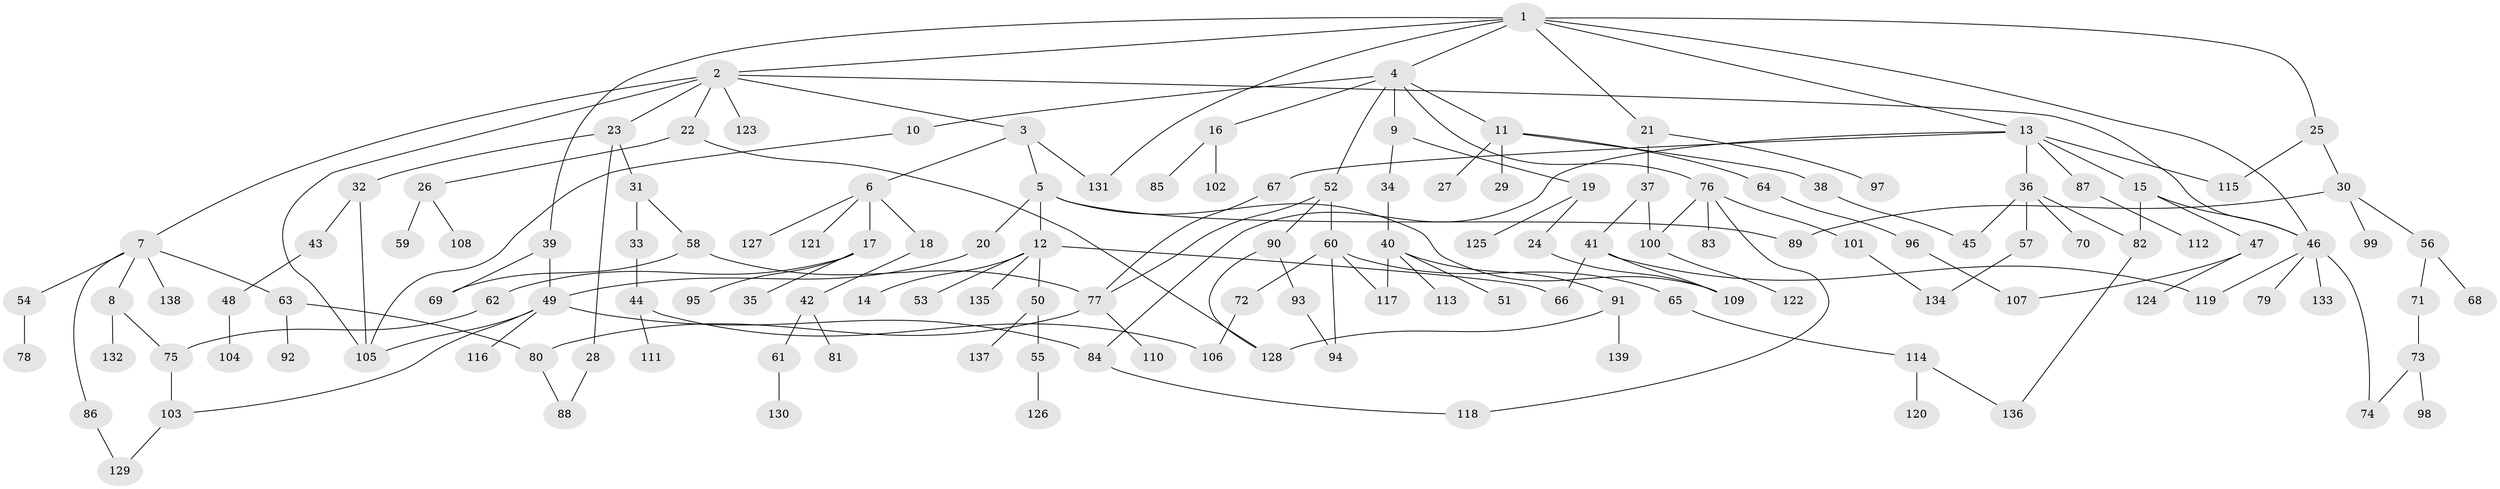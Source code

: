// coarse degree distribution, {8: 0.020618556701030927, 10: 0.020618556701030927, 7: 0.010309278350515464, 5: 0.041237113402061855, 6: 0.041237113402061855, 3: 0.1958762886597938, 2: 0.30927835051546393, 9: 0.010309278350515464, 1: 0.29896907216494845, 4: 0.05154639175257732}
// Generated by graph-tools (version 1.1) at 2025/17/03/04/25 18:17:07]
// undirected, 139 vertices, 173 edges
graph export_dot {
graph [start="1"]
  node [color=gray90,style=filled];
  1;
  2;
  3;
  4;
  5;
  6;
  7;
  8;
  9;
  10;
  11;
  12;
  13;
  14;
  15;
  16;
  17;
  18;
  19;
  20;
  21;
  22;
  23;
  24;
  25;
  26;
  27;
  28;
  29;
  30;
  31;
  32;
  33;
  34;
  35;
  36;
  37;
  38;
  39;
  40;
  41;
  42;
  43;
  44;
  45;
  46;
  47;
  48;
  49;
  50;
  51;
  52;
  53;
  54;
  55;
  56;
  57;
  58;
  59;
  60;
  61;
  62;
  63;
  64;
  65;
  66;
  67;
  68;
  69;
  70;
  71;
  72;
  73;
  74;
  75;
  76;
  77;
  78;
  79;
  80;
  81;
  82;
  83;
  84;
  85;
  86;
  87;
  88;
  89;
  90;
  91;
  92;
  93;
  94;
  95;
  96;
  97;
  98;
  99;
  100;
  101;
  102;
  103;
  104;
  105;
  106;
  107;
  108;
  109;
  110;
  111;
  112;
  113;
  114;
  115;
  116;
  117;
  118;
  119;
  120;
  121;
  122;
  123;
  124;
  125;
  126;
  127;
  128;
  129;
  130;
  131;
  132;
  133;
  134;
  135;
  136;
  137;
  138;
  139;
  1 -- 2;
  1 -- 4;
  1 -- 13;
  1 -- 21;
  1 -- 25;
  1 -- 39;
  1 -- 46;
  1 -- 131;
  2 -- 3;
  2 -- 7;
  2 -- 22;
  2 -- 23;
  2 -- 105;
  2 -- 123;
  2 -- 46;
  3 -- 5;
  3 -- 6;
  3 -- 131;
  4 -- 9;
  4 -- 10;
  4 -- 11;
  4 -- 16;
  4 -- 52;
  4 -- 76;
  5 -- 12;
  5 -- 20;
  5 -- 89;
  5 -- 109;
  6 -- 17;
  6 -- 18;
  6 -- 121;
  6 -- 127;
  7 -- 8;
  7 -- 54;
  7 -- 63;
  7 -- 86;
  7 -- 138;
  8 -- 132;
  8 -- 75;
  9 -- 19;
  9 -- 34;
  10 -- 105;
  11 -- 27;
  11 -- 29;
  11 -- 38;
  11 -- 64;
  12 -- 14;
  12 -- 50;
  12 -- 53;
  12 -- 135;
  12 -- 66;
  13 -- 15;
  13 -- 36;
  13 -- 67;
  13 -- 87;
  13 -- 115;
  13 -- 84;
  15 -- 47;
  15 -- 82;
  15 -- 46;
  16 -- 85;
  16 -- 102;
  17 -- 35;
  17 -- 62;
  17 -- 95;
  18 -- 42;
  19 -- 24;
  19 -- 125;
  20 -- 49;
  21 -- 37;
  21 -- 97;
  22 -- 26;
  22 -- 128;
  23 -- 28;
  23 -- 31;
  23 -- 32;
  24 -- 109;
  25 -- 30;
  25 -- 115;
  26 -- 59;
  26 -- 108;
  28 -- 88;
  30 -- 56;
  30 -- 99;
  30 -- 89;
  31 -- 33;
  31 -- 58;
  32 -- 43;
  32 -- 105;
  33 -- 44;
  34 -- 40;
  36 -- 57;
  36 -- 70;
  36 -- 82;
  36 -- 45;
  37 -- 41;
  37 -- 100;
  38 -- 45;
  39 -- 69;
  39 -- 49;
  40 -- 51;
  40 -- 91;
  40 -- 113;
  40 -- 117;
  41 -- 66;
  41 -- 119;
  41 -- 109;
  42 -- 61;
  42 -- 81;
  43 -- 48;
  44 -- 106;
  44 -- 111;
  46 -- 74;
  46 -- 79;
  46 -- 133;
  46 -- 119;
  47 -- 107;
  47 -- 124;
  48 -- 104;
  49 -- 84;
  49 -- 116;
  49 -- 105;
  49 -- 103;
  50 -- 55;
  50 -- 137;
  52 -- 60;
  52 -- 77;
  52 -- 90;
  54 -- 78;
  55 -- 126;
  56 -- 68;
  56 -- 71;
  57 -- 134;
  58 -- 69;
  58 -- 77;
  60 -- 65;
  60 -- 72;
  60 -- 94;
  60 -- 117;
  61 -- 130;
  62 -- 75;
  63 -- 92;
  63 -- 80;
  64 -- 96;
  65 -- 114;
  67 -- 77;
  71 -- 73;
  72 -- 106;
  73 -- 98;
  73 -- 74;
  75 -- 103;
  76 -- 83;
  76 -- 101;
  76 -- 118;
  76 -- 100;
  77 -- 80;
  77 -- 110;
  80 -- 88;
  82 -- 136;
  84 -- 118;
  86 -- 129;
  87 -- 112;
  90 -- 93;
  90 -- 128;
  91 -- 139;
  91 -- 128;
  93 -- 94;
  96 -- 107;
  100 -- 122;
  101 -- 134;
  103 -- 129;
  114 -- 120;
  114 -- 136;
}
